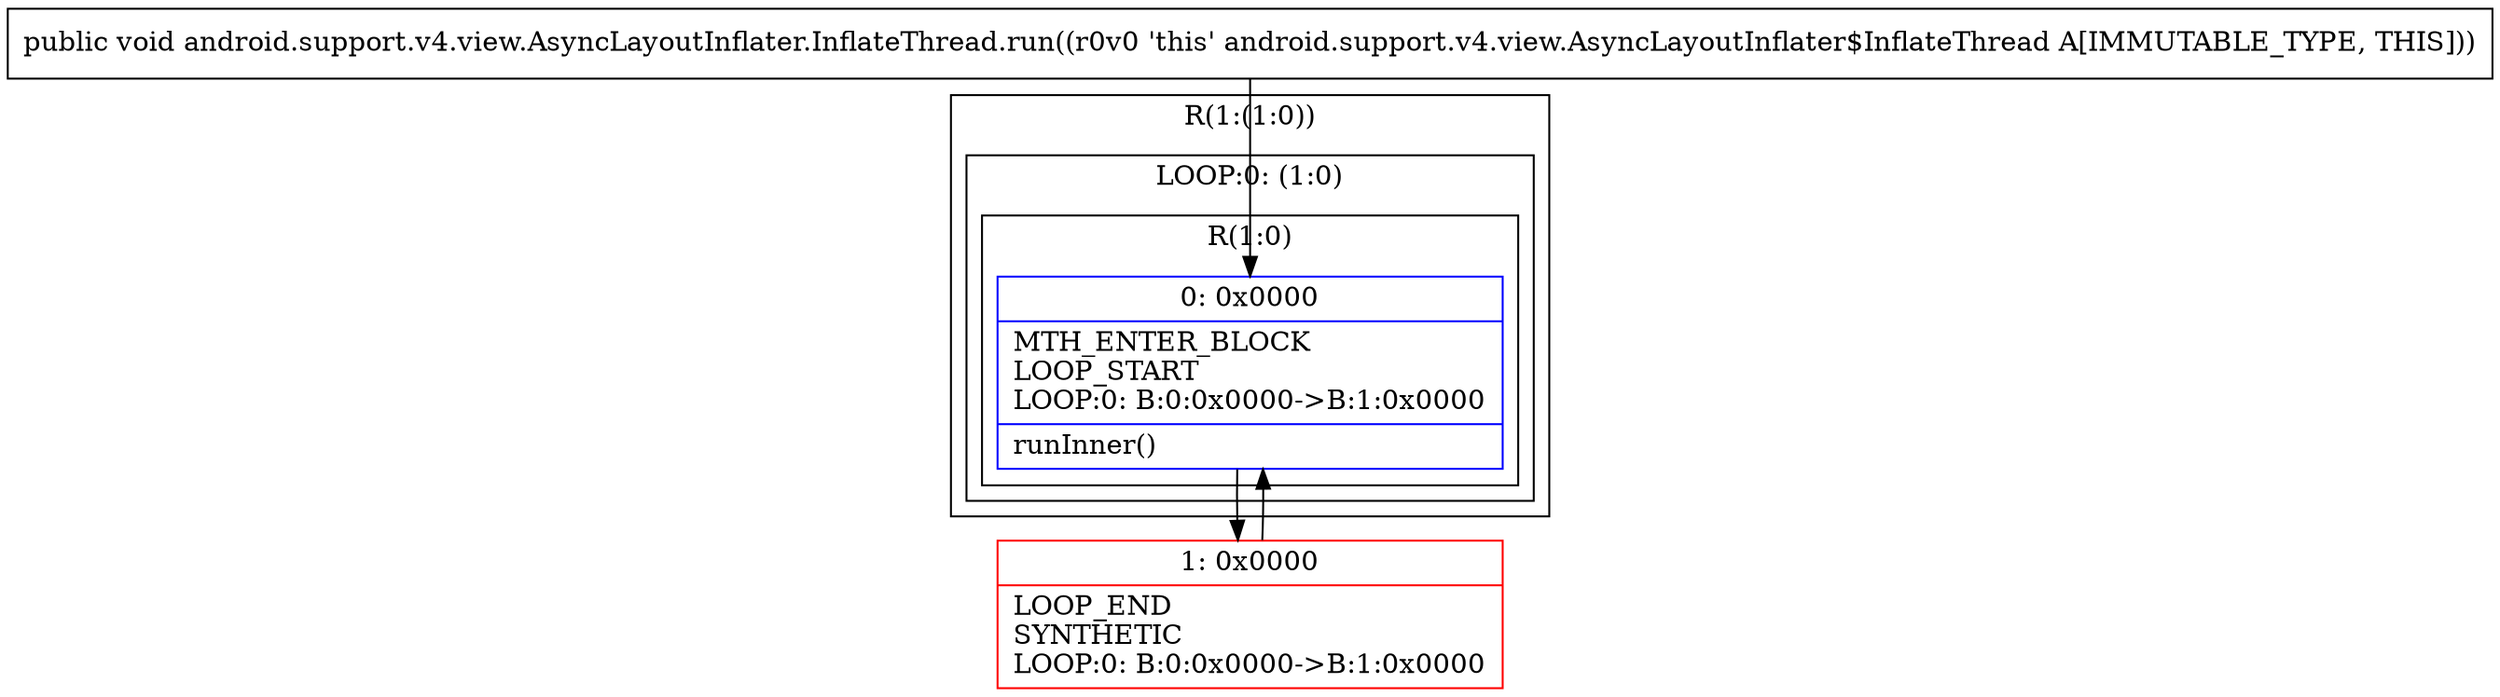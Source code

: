 digraph "CFG forandroid.support.v4.view.AsyncLayoutInflater.InflateThread.run()V" {
subgraph cluster_Region_598009643 {
label = "R(1:(1:0))";
node [shape=record,color=blue];
subgraph cluster_LoopRegion_171350131 {
label = "LOOP:0: (1:0)";
node [shape=record,color=blue];
subgraph cluster_Region_2015866371 {
label = "R(1:0)";
node [shape=record,color=blue];
Node_0 [shape=record,label="{0\:\ 0x0000|MTH_ENTER_BLOCK\lLOOP_START\lLOOP:0: B:0:0x0000\-\>B:1:0x0000\l|runInner()\l}"];
}
}
}
Node_1 [shape=record,color=red,label="{1\:\ 0x0000|LOOP_END\lSYNTHETIC\lLOOP:0: B:0:0x0000\-\>B:1:0x0000\l}"];
MethodNode[shape=record,label="{public void android.support.v4.view.AsyncLayoutInflater.InflateThread.run((r0v0 'this' android.support.v4.view.AsyncLayoutInflater$InflateThread A[IMMUTABLE_TYPE, THIS])) }"];
MethodNode -> Node_0;
Node_0 -> Node_1;
Node_1 -> Node_0;
}

